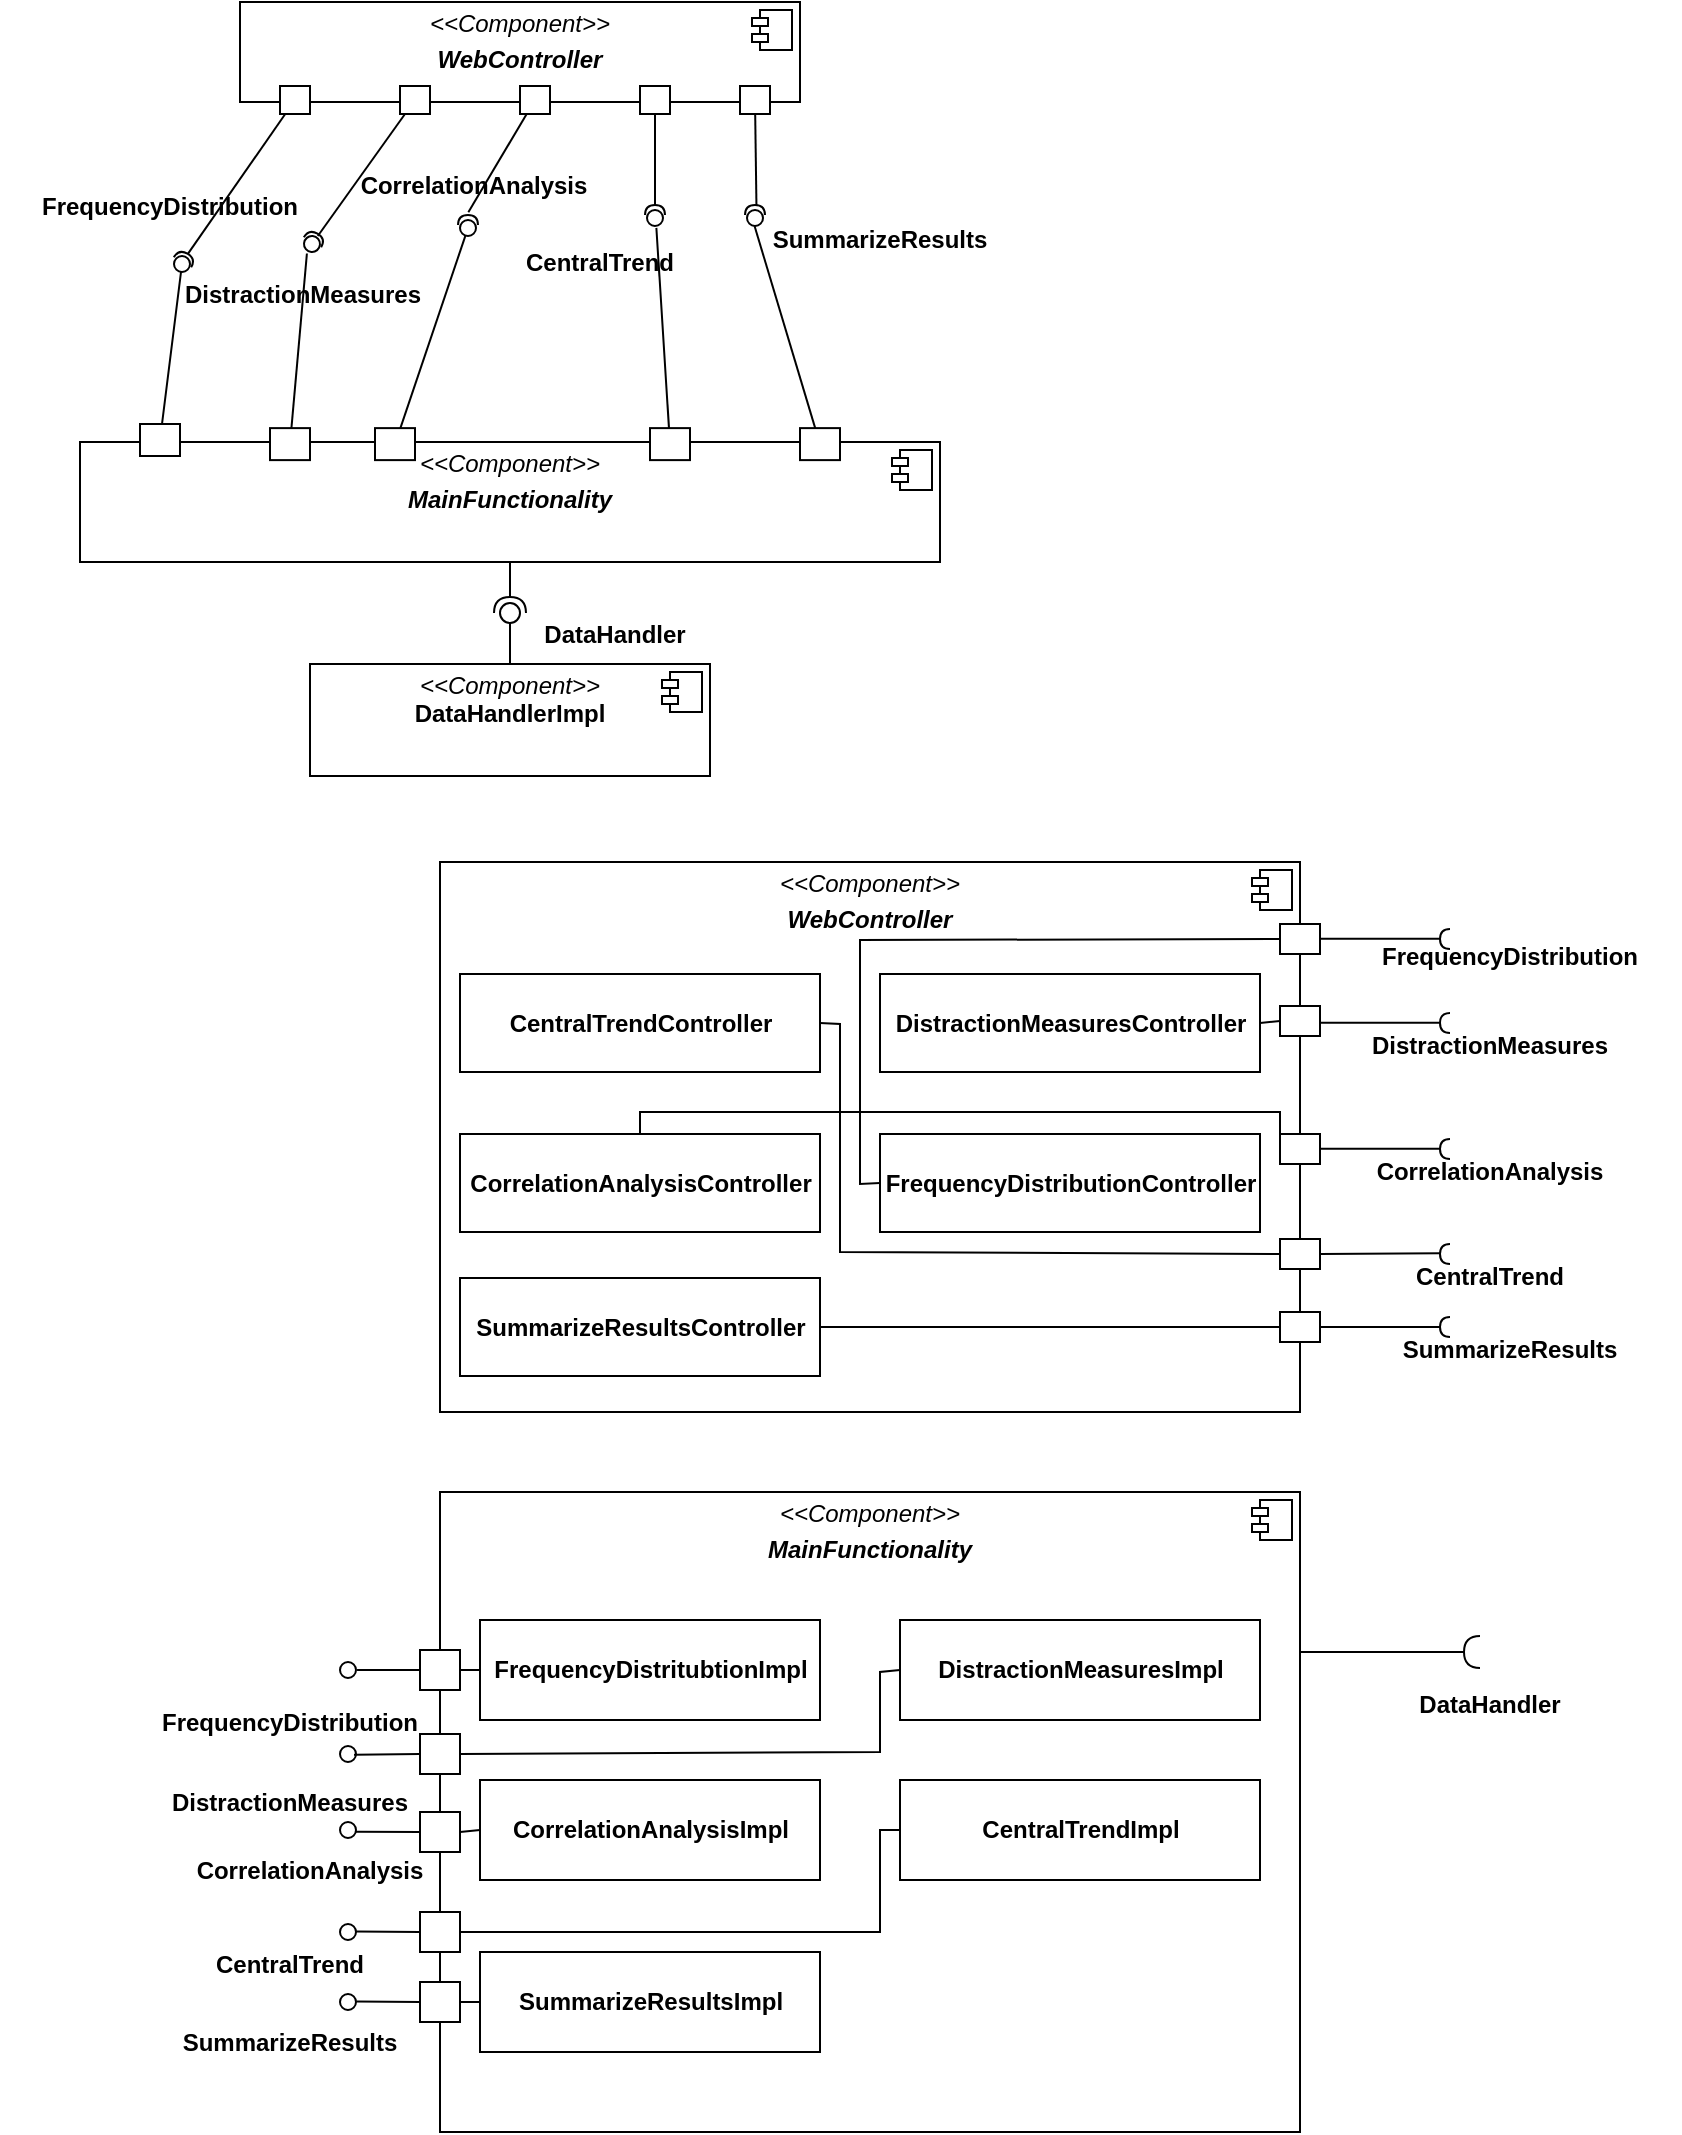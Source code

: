 <mxfile version="17.1.3"><diagram name="Page-1" id="c4acf3e9-155e-7222-9cf6-157b1a14988f"><mxGraphModel dx="2021" dy="1164" grid="1" gridSize="10" guides="1" tooltips="1" connect="1" arrows="1" fold="1" page="1" pageScale="1" pageWidth="850" pageHeight="1100" background="none" math="0" shadow="0"><root><mxCell id="0"/><mxCell id="1" parent="0"/><mxCell id="FyzyssxScBMnGnVHnmux-8" value="&lt;p style=&quot;margin: 4px 0px 0px ; text-align: center&quot;&gt;&lt;i&gt;&amp;lt;&amp;lt;Component&amp;gt;&amp;gt;&lt;/i&gt;&lt;br&gt;&lt;/p&gt;&lt;p style=&quot;margin: 4px 0px 0px ; text-align: center&quot;&gt;&lt;i&gt;&lt;b&gt;WebController&lt;/b&gt;&lt;/i&gt;&lt;/p&gt;&lt;p style=&quot;margin: 0px ; margin-left: 8px&quot;&gt;&lt;br&gt;&lt;/p&gt;" style="align=left;overflow=fill;html=1;dropTarget=0;" parent="1" vertex="1"><mxGeometry x="130" y="20" width="280" height="50" as="geometry"/></mxCell><mxCell id="FyzyssxScBMnGnVHnmux-9" value="" style="shape=component;jettyWidth=8;jettyHeight=4;" parent="FyzyssxScBMnGnVHnmux-8" vertex="1"><mxGeometry x="1" width="20" height="20" relative="1" as="geometry"><mxPoint x="-24" y="4" as="offset"/></mxGeometry></mxCell><mxCell id="FyzyssxScBMnGnVHnmux-18" value="&lt;p style=&quot;margin: 4px 0px 0px ; text-align: center&quot;&gt;&lt;i&gt;&amp;lt;&amp;lt;Component&amp;gt;&amp;gt;&lt;/i&gt;&lt;br&gt;&lt;b&gt;DataHandlerImpl&lt;/b&gt;&lt;br&gt;&lt;/p&gt;" style="align=left;overflow=fill;html=1;dropTarget=0;" parent="1" vertex="1"><mxGeometry x="165" y="351" width="200" height="56" as="geometry"/></mxCell><mxCell id="FyzyssxScBMnGnVHnmux-19" value="" style="shape=component;jettyWidth=8;jettyHeight=4;" parent="FyzyssxScBMnGnVHnmux-18" vertex="1"><mxGeometry x="1" width="20" height="20" relative="1" as="geometry"><mxPoint x="-24" y="4" as="offset"/></mxGeometry></mxCell><mxCell id="FyzyssxScBMnGnVHnmux-61" value="&lt;p style=&quot;margin: 4px 0px 0px ; text-align: center&quot;&gt;&lt;i&gt;&amp;lt;&amp;lt;Component&amp;gt;&amp;gt;&lt;/i&gt;&lt;br&gt;&lt;/p&gt;&lt;p style=&quot;margin: 4px 0px 0px ; text-align: center&quot;&gt;&lt;i&gt;&lt;b&gt;WebController&lt;/b&gt;&lt;/i&gt;&lt;/p&gt;&lt;p style=&quot;margin: 0px ; margin-left: 8px&quot;&gt;&lt;br&gt;&lt;/p&gt;" style="align=left;overflow=fill;html=1;dropTarget=0;" parent="1" vertex="1"><mxGeometry x="230" y="450" width="430" height="275" as="geometry"/></mxCell><mxCell id="FyzyssxScBMnGnVHnmux-62" value="" style="shape=component;jettyWidth=8;jettyHeight=4;" parent="FyzyssxScBMnGnVHnmux-61" vertex="1"><mxGeometry x="1" width="20" height="20" relative="1" as="geometry"><mxPoint x="-24" y="4" as="offset"/></mxGeometry></mxCell><mxCell id="FyzyssxScBMnGnVHnmux-63" value="CentralTrendController" style="html=1;fontStyle=1" parent="1" vertex="1"><mxGeometry x="240" y="506" width="180" height="49" as="geometry"/></mxCell><mxCell id="FyzyssxScBMnGnVHnmux-64" value="CorrelationAnalysisController" style="html=1;fontStyle=1" parent="1" vertex="1"><mxGeometry x="240" y="586" width="180" height="49" as="geometry"/></mxCell><mxCell id="FyzyssxScBMnGnVHnmux-65" value="FrequencyDistributionController" style="html=1;fontStyle=1" parent="1" vertex="1"><mxGeometry x="450" y="586" width="190" height="49" as="geometry"/></mxCell><mxCell id="FyzyssxScBMnGnVHnmux-66" value="DistractionMeasuresController" style="html=1;fontStyle=1" parent="1" vertex="1"><mxGeometry x="450" y="506" width="190" height="49" as="geometry"/></mxCell><mxCell id="FyzyssxScBMnGnVHnmux-80" value="FrequencyDistribution" style="text;align=center;fontStyle=1;verticalAlign=middle;spacingLeft=3;spacingRight=3;strokeColor=none;rotatable=0;points=[[0,0.5],[1,0.5]];portConstraint=eastwest;" parent="1" vertex="1"><mxGeometry x="680" y="481" width="170" height="31" as="geometry"/></mxCell><mxCell id="FyzyssxScBMnGnVHnmux-82" value="DistractionMeasures" style="text;align=center;fontStyle=1;verticalAlign=middle;spacingLeft=3;spacingRight=3;strokeColor=none;rotatable=0;points=[[0,0.5],[1,0.5]];portConstraint=eastwest;" parent="1" vertex="1"><mxGeometry x="670" y="525.5" width="170" height="31" as="geometry"/></mxCell><mxCell id="FyzyssxScBMnGnVHnmux-83" value="CorrelationAnalysis" style="text;align=center;fontStyle=1;verticalAlign=middle;spacingLeft=3;spacingRight=3;strokeColor=none;rotatable=0;points=[[0,0.5],[1,0.5]];portConstraint=eastwest;" parent="1" vertex="1"><mxGeometry x="670" y="588.5" width="170" height="31" as="geometry"/></mxCell><mxCell id="FyzyssxScBMnGnVHnmux-84" value="CentralTrend" style="text;align=center;fontStyle=1;verticalAlign=middle;spacingLeft=3;spacingRight=3;strokeColor=none;rotatable=0;points=[[0,0.5],[1,0.5]];portConstraint=eastwest;" parent="1" vertex="1"><mxGeometry x="670" y="641" width="170" height="31" as="geometry"/></mxCell><mxCell id="FyzyssxScBMnGnVHnmux-86" value="SummarizeResults" style="text;align=center;fontStyle=1;verticalAlign=middle;spacingLeft=3;spacingRight=3;strokeColor=none;rotatable=0;points=[[0,0.5],[1,0.5]];portConstraint=eastwest;" parent="1" vertex="1"><mxGeometry x="680" y="677.5" width="170" height="31" as="geometry"/></mxCell><mxCell id="FyzyssxScBMnGnVHnmux-87" value="&lt;p style=&quot;margin: 4px 0px 0px ; text-align: center&quot;&gt;&lt;i&gt;&amp;lt;&amp;lt;Component&amp;gt;&amp;gt;&lt;/i&gt;&lt;br&gt;&lt;/p&gt;&lt;p style=&quot;margin: 4px 0px 0px ; text-align: center&quot;&gt;&lt;i&gt;&lt;b&gt;MainFunctionality&lt;/b&gt;&lt;/i&gt;&lt;/p&gt;&lt;p style=&quot;margin: 0px ; margin-left: 8px&quot;&gt;&lt;br&gt;&lt;/p&gt;" style="align=left;overflow=fill;html=1;dropTarget=0;" parent="1" vertex="1"><mxGeometry x="230" y="765" width="430" height="320" as="geometry"/></mxCell><mxCell id="FyzyssxScBMnGnVHnmux-88" value="" style="shape=component;jettyWidth=8;jettyHeight=4;" parent="FyzyssxScBMnGnVHnmux-87" vertex="1"><mxGeometry x="1" width="20" height="20" relative="1" as="geometry"><mxPoint x="-24" y="4" as="offset"/></mxGeometry></mxCell><mxCell id="FyzyssxScBMnGnVHnmux-89" value="&lt;b&gt;FrequencyDistritubtionImpl&lt;/b&gt;" style="html=1;" parent="1" vertex="1"><mxGeometry x="250" y="829" width="170" height="50" as="geometry"/></mxCell><mxCell id="FyzyssxScBMnGnVHnmux-90" value="&lt;b&gt;CorrelationAnalysisImpl&lt;/b&gt;" style="html=1;" parent="1" vertex="1"><mxGeometry x="250" y="909" width="170" height="50" as="geometry"/></mxCell><mxCell id="FyzyssxScBMnGnVHnmux-91" value="&lt;b&gt;CentralTrendImpl&lt;/b&gt;" style="html=1;" parent="1" vertex="1"><mxGeometry x="460" y="909" width="180" height="50" as="geometry"/></mxCell><mxCell id="FyzyssxScBMnGnVHnmux-92" value="&lt;span&gt;DistractionMeasuresImpl&lt;/span&gt;" style="html=1;fontStyle=1" parent="1" vertex="1"><mxGeometry x="460" y="829" width="180" height="50" as="geometry"/></mxCell><mxCell id="FyzyssxScBMnGnVHnmux-93" value="&lt;span style=&quot;font-weight: 700&quot;&gt;SummarizeResultsImpl&lt;/span&gt;" style="html=1;" parent="1" vertex="1"><mxGeometry x="250" y="995" width="170" height="50" as="geometry"/></mxCell><mxCell id="FyzyssxScBMnGnVHnmux-97" value="" style="rounded=0;orthogonalLoop=1;jettySize=auto;html=1;endArrow=halfCircle;endFill=0;endSize=6;strokeWidth=1;sketch=0;exitX=1;exitY=0.25;exitDx=0;exitDy=0;" parent="1" source="FyzyssxScBMnGnVHnmux-87" edge="1"><mxGeometry relative="1" as="geometry"><mxPoint x="760" y="829" as="sourcePoint"/><mxPoint x="750" y="845" as="targetPoint"/></mxGeometry></mxCell><mxCell id="FyzyssxScBMnGnVHnmux-99" value="DataHandler" style="text;align=center;fontStyle=1;verticalAlign=middle;spacingLeft=3;spacingRight=3;strokeColor=none;rotatable=0;points=[[0,0.5],[1,0.5]];portConstraint=eastwest;" parent="1" vertex="1"><mxGeometry x="670" y="855" width="170" height="31" as="geometry"/></mxCell><mxCell id="FyzyssxScBMnGnVHnmux-116" value="" style="html=1;rounded=0;" parent="1" vertex="1"><mxGeometry x="650" y="675" width="20" height="15" as="geometry"/></mxCell><mxCell id="FyzyssxScBMnGnVHnmux-117" value="" style="endArrow=none;html=1;rounded=0;align=center;verticalAlign=top;endFill=0;labelBackgroundColor=none;endSize=2;" parent="1" source="FyzyssxScBMnGnVHnmux-116" target="FyzyssxScBMnGnVHnmux-118" edge="1"><mxGeometry relative="1" as="geometry"/></mxCell><mxCell id="FyzyssxScBMnGnVHnmux-118" value="" style="shape=requiredInterface;html=1;fontSize=11;align=center;fillColor=none;points=[];aspect=fixed;resizable=0;verticalAlign=bottom;labelPosition=center;verticalLabelPosition=top;flipH=1;" parent="1" vertex="1"><mxGeometry x="730" y="677.5" width="5" height="10" as="geometry"/></mxCell><mxCell id="FyzyssxScBMnGnVHnmux-119" value="" style="endArrow=none;html=1;rounded=0;entryX=0;entryY=0.5;entryDx=0;entryDy=0;exitX=1;exitY=0.5;exitDx=0;exitDy=0;" parent="1" source="FyzyssxScBMnGnVHnmux-122" target="FyzyssxScBMnGnVHnmux-116" edge="1"><mxGeometry width="50" height="50" relative="1" as="geometry"><mxPoint x="360" y="745" as="sourcePoint"/><mxPoint x="410" y="695" as="targetPoint"/></mxGeometry></mxCell><mxCell id="FyzyssxScBMnGnVHnmux-122" value="SummarizeResultsController" style="html=1;fontStyle=1" parent="1" vertex="1"><mxGeometry x="240" y="658" width="180" height="49" as="geometry"/></mxCell><mxCell id="FyzyssxScBMnGnVHnmux-136" value="" style="endArrow=none;html=1;rounded=0;align=center;verticalAlign=top;endFill=0;labelBackgroundColor=none;endSize=2;exitX=1;exitY=0.5;exitDx=0;exitDy=0;entryX=0.911;entryY=0.467;entryDx=0;entryDy=0;entryPerimeter=0;" parent="1" source="FyzyssxScBMnGnVHnmux-140" target="FyzyssxScBMnGnVHnmux-147" edge="1"><mxGeometry relative="1" as="geometry"><mxPoint x="675" y="634.75" as="sourcePoint"/><mxPoint x="730" y="633.5" as="targetPoint"/><Array as="points"/></mxGeometry></mxCell><mxCell id="FyzyssxScBMnGnVHnmux-140" value="" style="html=1;rounded=0;" parent="1" vertex="1"><mxGeometry x="650" y="638.5" width="20" height="15" as="geometry"/></mxCell><mxCell id="FyzyssxScBMnGnVHnmux-142" value="" style="endArrow=none;html=1;rounded=0;entryX=0;entryY=0.5;entryDx=0;entryDy=0;exitX=0.5;exitY=0;exitDx=0;exitDy=0;" parent="1" source="FyzyssxScBMnGnVHnmux-64" target="FyzyssxScBMnGnVHnmux-145" edge="1"><mxGeometry width="50" height="50" relative="1" as="geometry"><mxPoint x="395" y="575" as="sourcePoint"/><mxPoint x="625" y="575" as="targetPoint"/><Array as="points"><mxPoint x="330" y="575"/><mxPoint x="650" y="575"/></Array></mxGeometry></mxCell><mxCell id="FyzyssxScBMnGnVHnmux-143" value="" style="endArrow=none;html=1;rounded=0;entryX=0;entryY=0.5;entryDx=0;entryDy=0;exitX=1;exitY=0.5;exitDx=0;exitDy=0;" parent="1" source="FyzyssxScBMnGnVHnmux-66" target="FyzyssxScBMnGnVHnmux-151" edge="1"><mxGeometry width="50" height="50" relative="1" as="geometry"><mxPoint x="410" y="496.3" as="sourcePoint"/><mxPoint x="640" y="496.3" as="targetPoint"/></mxGeometry></mxCell><mxCell id="FyzyssxScBMnGnVHnmux-144" value="" style="endArrow=none;html=1;rounded=0;entryX=0;entryY=0.5;entryDx=0;entryDy=0;exitX=1;exitY=0.5;exitDx=0;exitDy=0;" parent="1" source="FyzyssxScBMnGnVHnmux-63" target="FyzyssxScBMnGnVHnmux-140" edge="1"><mxGeometry width="50" height="50" relative="1" as="geometry"><mxPoint x="430" y="658" as="sourcePoint"/><mxPoint x="660" y="658" as="targetPoint"/><Array as="points"><mxPoint x="430" y="531"/><mxPoint x="430" y="645"/></Array></mxGeometry></mxCell><mxCell id="FyzyssxScBMnGnVHnmux-145" value="" style="html=1;rounded=0;" parent="1" vertex="1"><mxGeometry x="650" y="586" width="20" height="15" as="geometry"/></mxCell><mxCell id="FyzyssxScBMnGnVHnmux-146" value="" style="endArrow=none;html=1;rounded=0;align=center;verticalAlign=top;endFill=0;labelBackgroundColor=none;endSize=2;exitX=1;exitY=0.5;exitDx=0;exitDy=0;" parent="1" edge="1"><mxGeometry relative="1" as="geometry"><mxPoint x="670" y="593.33" as="sourcePoint"/><mxPoint x="730" y="593.33" as="targetPoint"/></mxGeometry></mxCell><mxCell id="FyzyssxScBMnGnVHnmux-147" value="" style="shape=requiredInterface;html=1;fontSize=11;align=center;fillColor=none;points=[];aspect=fixed;resizable=0;verticalAlign=bottom;labelPosition=center;verticalLabelPosition=top;flipH=1;" parent="1" vertex="1"><mxGeometry x="730" y="641" width="5" height="10" as="geometry"/></mxCell><mxCell id="FyzyssxScBMnGnVHnmux-148" value="" style="shape=requiredInterface;html=1;fontSize=11;align=center;fillColor=none;points=[];aspect=fixed;resizable=0;verticalAlign=bottom;labelPosition=center;verticalLabelPosition=top;flipH=1;" parent="1" vertex="1"><mxGeometry x="730" y="588.5" width="5" height="10" as="geometry"/></mxCell><mxCell id="FyzyssxScBMnGnVHnmux-151" value="" style="html=1;rounded=0;" parent="1" vertex="1"><mxGeometry x="650" y="522" width="20" height="15" as="geometry"/></mxCell><mxCell id="FyzyssxScBMnGnVHnmux-152" value="" style="html=1;rounded=0;" parent="1" vertex="1"><mxGeometry x="650" y="481" width="20" height="15" as="geometry"/></mxCell><mxCell id="FyzyssxScBMnGnVHnmux-153" value="" style="endArrow=none;html=1;rounded=0;align=center;verticalAlign=top;endFill=0;labelBackgroundColor=none;endSize=2;exitX=1;exitY=0.5;exitDx=0;exitDy=0;" parent="1" edge="1"><mxGeometry relative="1" as="geometry"><mxPoint x="670" y="530.33" as="sourcePoint"/><mxPoint x="730" y="530.33" as="targetPoint"/></mxGeometry></mxCell><mxCell id="FyzyssxScBMnGnVHnmux-154" value="" style="endArrow=none;html=1;rounded=0;align=center;verticalAlign=top;endFill=0;labelBackgroundColor=none;endSize=2;exitX=1;exitY=0.5;exitDx=0;exitDy=0;" parent="1" edge="1"><mxGeometry relative="1" as="geometry"><mxPoint x="670" y="488.33" as="sourcePoint"/><mxPoint x="730" y="488.33" as="targetPoint"/></mxGeometry></mxCell><mxCell id="FyzyssxScBMnGnVHnmux-155" value="" style="shape=requiredInterface;html=1;fontSize=11;align=center;fillColor=none;points=[];aspect=fixed;resizable=0;verticalAlign=bottom;labelPosition=center;verticalLabelPosition=top;flipH=1;" parent="1" vertex="1"><mxGeometry x="730" y="525.5" width="5" height="10" as="geometry"/></mxCell><mxCell id="FyzyssxScBMnGnVHnmux-156" value="" style="shape=requiredInterface;html=1;fontSize=11;align=center;fillColor=none;points=[];aspect=fixed;resizable=0;verticalAlign=bottom;labelPosition=center;verticalLabelPosition=top;flipH=1;" parent="1" vertex="1"><mxGeometry x="730" y="483.5" width="5" height="10" as="geometry"/></mxCell><mxCell id="FyzyssxScBMnGnVHnmux-157" value="" style="endArrow=none;html=1;rounded=0;entryX=0;entryY=0.5;entryDx=0;entryDy=0;exitX=0;exitY=0.5;exitDx=0;exitDy=0;" parent="1" source="FyzyssxScBMnGnVHnmux-65" target="FyzyssxScBMnGnVHnmux-152" edge="1"><mxGeometry width="50" height="50" relative="1" as="geometry"><mxPoint x="450" y="712.5" as="sourcePoint"/><mxPoint x="680" y="712.5" as="targetPoint"/><Array as="points"><mxPoint x="440" y="611"/><mxPoint x="440" y="585"/><mxPoint x="440" y="545"/><mxPoint x="440" y="489"/></Array></mxGeometry></mxCell><mxCell id="FyzyssxScBMnGnVHnmux-162" value="" style="html=1;rounded=0;fontFamily=Helvetica;fontSize=12;fontColor=default;strokeColor=default;fillColor=default;" parent="1" vertex="1"><mxGeometry x="220" y="844" width="20" height="20" as="geometry"/></mxCell><mxCell id="FyzyssxScBMnGnVHnmux-164" value="" style="endArrow=none;html=1;rounded=0;fontFamily=Helvetica;fontSize=12;fontColor=default;entryX=0;entryY=0.5;entryDx=0;entryDy=0;exitX=1;exitY=0.5;exitDx=0;exitDy=0;" parent="1" source="FyzyssxScBMnGnVHnmux-169" target="FyzyssxScBMnGnVHnmux-92" edge="1"><mxGeometry width="50" height="50" relative="1" as="geometry"><mxPoint x="530" y="925" as="sourcePoint"/><mxPoint x="580" y="875" as="targetPoint"/><Array as="points"><mxPoint x="450" y="895"/><mxPoint x="450" y="855"/></Array></mxGeometry></mxCell><mxCell id="FyzyssxScBMnGnVHnmux-165" value="" style="endArrow=none;html=1;rounded=0;fontFamily=Helvetica;fontSize=12;fontColor=default;entryX=0;entryY=0.5;entryDx=0;entryDy=0;exitX=1;exitY=0.5;exitDx=0;exitDy=0;" parent="1" source="FyzyssxScBMnGnVHnmux-171" target="FyzyssxScBMnGnVHnmux-91" edge="1"><mxGeometry width="50" height="50" relative="1" as="geometry"><mxPoint x="70" y="1009" as="sourcePoint"/><mxPoint x="120" y="959" as="targetPoint"/><Array as="points"><mxPoint x="450" y="985"/><mxPoint x="450" y="934"/></Array></mxGeometry></mxCell><mxCell id="FyzyssxScBMnGnVHnmux-166" value="" style="endArrow=none;html=1;rounded=0;fontFamily=Helvetica;fontSize=12;fontColor=default;entryX=0;entryY=0.5;entryDx=0;entryDy=0;exitX=1;exitY=0.5;exitDx=0;exitDy=0;" parent="1" source="FyzyssxScBMnGnVHnmux-172" target="FyzyssxScBMnGnVHnmux-93" edge="1"><mxGeometry width="50" height="50" relative="1" as="geometry"><mxPoint x="100" y="1055" as="sourcePoint"/><mxPoint x="150" y="1005" as="targetPoint"/></mxGeometry></mxCell><mxCell id="FyzyssxScBMnGnVHnmux-167" value="" style="endArrow=none;html=1;rounded=0;fontFamily=Helvetica;fontSize=12;fontColor=default;entryX=0;entryY=0.5;entryDx=0;entryDy=0;exitX=1;exitY=0.5;exitDx=0;exitDy=0;" parent="1" source="FyzyssxScBMnGnVHnmux-162" target="FyzyssxScBMnGnVHnmux-89" edge="1"><mxGeometry width="50" height="50" relative="1" as="geometry"><mxPoint x="150" y="960" as="sourcePoint"/><mxPoint x="200" y="910" as="targetPoint"/></mxGeometry></mxCell><mxCell id="FyzyssxScBMnGnVHnmux-168" value="" style="endArrow=none;html=1;rounded=0;fontFamily=Helvetica;fontSize=12;fontColor=default;entryX=0;entryY=0.5;entryDx=0;entryDy=0;exitX=1;exitY=0.5;exitDx=0;exitDy=0;" parent="1" source="FyzyssxScBMnGnVHnmux-170" target="FyzyssxScBMnGnVHnmux-90" edge="1"><mxGeometry width="50" height="50" relative="1" as="geometry"><mxPoint x="540" y="935" as="sourcePoint"/><mxPoint x="590" y="885" as="targetPoint"/><Array as="points"/></mxGeometry></mxCell><mxCell id="FyzyssxScBMnGnVHnmux-169" value="" style="html=1;rounded=0;fontFamily=Helvetica;fontSize=12;fontColor=default;strokeColor=default;fillColor=default;" parent="1" vertex="1"><mxGeometry x="220" y="886" width="20" height="20" as="geometry"/></mxCell><mxCell id="FyzyssxScBMnGnVHnmux-170" value="" style="html=1;rounded=0;fontFamily=Helvetica;fontSize=12;fontColor=default;strokeColor=default;fillColor=default;" parent="1" vertex="1"><mxGeometry x="220" y="925" width="20" height="20" as="geometry"/></mxCell><mxCell id="FyzyssxScBMnGnVHnmux-171" value="" style="html=1;rounded=0;fontFamily=Helvetica;fontSize=12;fontColor=default;strokeColor=default;fillColor=default;" parent="1" vertex="1"><mxGeometry x="220" y="975" width="20" height="20" as="geometry"/></mxCell><mxCell id="FyzyssxScBMnGnVHnmux-172" value="" style="html=1;rounded=0;fontFamily=Helvetica;fontSize=12;fontColor=default;strokeColor=default;fillColor=default;" parent="1" vertex="1"><mxGeometry x="220" y="1010" width="20" height="20" as="geometry"/></mxCell><mxCell id="FyzyssxScBMnGnVHnmux-178" value="" style="ellipse;html=1;fontSize=11;align=center;fillColor=none;points=[];aspect=fixed;resizable=0;verticalAlign=bottom;labelPosition=center;verticalLabelPosition=top;flipH=1;rounded=0;fontFamily=Helvetica;fontColor=default;strokeColor=default;" parent="1" vertex="1"><mxGeometry x="180" y="850" width="8" height="8" as="geometry"/></mxCell><mxCell id="FyzyssxScBMnGnVHnmux-180" value="" style="endArrow=none;html=1;rounded=0;align=center;verticalAlign=top;endFill=0;labelBackgroundColor=none;endSize=2;fontFamily=Helvetica;fontSize=12;fontColor=default;entryX=-0.065;entryY=0.506;entryDx=0;entryDy=0;entryPerimeter=0;exitX=0;exitY=0.5;exitDx=0;exitDy=0;" parent="1" source="FyzyssxScBMnGnVHnmux-162" target="FyzyssxScBMnGnVHnmux-178" edge="1"><mxGeometry relative="1" as="geometry"><mxPoint x="230" y="805" as="sourcePoint"/><mxPoint x="198" y="805" as="targetPoint"/></mxGeometry></mxCell><mxCell id="FyzyssxScBMnGnVHnmux-181" value="" style="ellipse;html=1;fontSize=11;align=center;fillColor=none;points=[];aspect=fixed;resizable=0;verticalAlign=bottom;labelPosition=center;verticalLabelPosition=top;flipH=1;rounded=0;fontFamily=Helvetica;fontColor=default;strokeColor=default;" parent="1" vertex="1"><mxGeometry x="180" y="892" width="8" height="8" as="geometry"/></mxCell><mxCell id="FyzyssxScBMnGnVHnmux-182" value="" style="ellipse;html=1;fontSize=11;align=center;fillColor=none;points=[];aspect=fixed;resizable=0;verticalAlign=bottom;labelPosition=center;verticalLabelPosition=top;flipH=1;rounded=0;fontFamily=Helvetica;fontColor=default;strokeColor=default;" parent="1" vertex="1"><mxGeometry x="180" y="930" width="8" height="8" as="geometry"/></mxCell><mxCell id="FyzyssxScBMnGnVHnmux-183" value="" style="ellipse;html=1;fontSize=11;align=center;fillColor=none;points=[];aspect=fixed;resizable=0;verticalAlign=bottom;labelPosition=center;verticalLabelPosition=top;flipH=1;rounded=0;fontFamily=Helvetica;fontColor=default;strokeColor=default;" parent="1" vertex="1"><mxGeometry x="180" y="981" width="8" height="8" as="geometry"/></mxCell><mxCell id="FyzyssxScBMnGnVHnmux-184" value="" style="ellipse;html=1;fontSize=11;align=center;fillColor=none;points=[];aspect=fixed;resizable=0;verticalAlign=bottom;labelPosition=center;verticalLabelPosition=top;flipH=1;rounded=0;fontFamily=Helvetica;fontColor=default;strokeColor=default;" parent="1" vertex="1"><mxGeometry x="180" y="1016" width="8" height="8" as="geometry"/></mxCell><mxCell id="FyzyssxScBMnGnVHnmux-185" value="" style="endArrow=none;html=1;rounded=0;align=center;verticalAlign=top;endFill=0;labelBackgroundColor=none;endSize=2;fontFamily=Helvetica;fontSize=12;fontColor=default;entryX=0.125;entryY=0.548;entryDx=0;entryDy=0;entryPerimeter=0;exitX=0;exitY=0.5;exitDx=0;exitDy=0;" parent="1" source="FyzyssxScBMnGnVHnmux-169" target="FyzyssxScBMnGnVHnmux-181" edge="1"><mxGeometry relative="1" as="geometry"><mxPoint x="230" y="864" as="sourcePoint"/><mxPoint x="198.52" y="864.048" as="targetPoint"/></mxGeometry></mxCell><mxCell id="FyzyssxScBMnGnVHnmux-186" value="" style="endArrow=none;html=1;rounded=0;align=center;verticalAlign=top;endFill=0;labelBackgroundColor=none;endSize=2;fontFamily=Helvetica;fontSize=12;fontColor=default;entryX=0.03;entryY=0.607;entryDx=0;entryDy=0;entryPerimeter=0;exitX=0;exitY=0.5;exitDx=0;exitDy=0;" parent="1" source="FyzyssxScBMnGnVHnmux-170" target="FyzyssxScBMnGnVHnmux-182" edge="1"><mxGeometry relative="1" as="geometry"><mxPoint x="240" y="874" as="sourcePoint"/><mxPoint x="208.52" y="874.048" as="targetPoint"/></mxGeometry></mxCell><mxCell id="FyzyssxScBMnGnVHnmux-187" value="" style="endArrow=none;html=1;rounded=0;align=center;verticalAlign=top;endFill=0;labelBackgroundColor=none;endSize=2;fontFamily=Helvetica;fontSize=12;fontColor=default;entryX=0.03;entryY=0.47;entryDx=0;entryDy=0;entryPerimeter=0;exitX=0;exitY=0.5;exitDx=0;exitDy=0;" parent="1" source="FyzyssxScBMnGnVHnmux-171" target="FyzyssxScBMnGnVHnmux-183" edge="1"><mxGeometry relative="1" as="geometry"><mxPoint x="250" y="884" as="sourcePoint"/><mxPoint x="218.52" y="884.048" as="targetPoint"/></mxGeometry></mxCell><mxCell id="FyzyssxScBMnGnVHnmux-188" value="" style="endArrow=none;html=1;rounded=0;align=center;verticalAlign=top;endFill=0;labelBackgroundColor=none;endSize=2;fontFamily=Helvetica;fontSize=12;fontColor=default;entryX=-0.018;entryY=0.476;entryDx=0;entryDy=0;entryPerimeter=0;exitX=0;exitY=0.5;exitDx=0;exitDy=0;" parent="1" source="FyzyssxScBMnGnVHnmux-172" target="FyzyssxScBMnGnVHnmux-184" edge="1"><mxGeometry relative="1" as="geometry"><mxPoint x="260" y="894" as="sourcePoint"/><mxPoint x="228.52" y="894.048" as="targetPoint"/></mxGeometry></mxCell><mxCell id="FyzyssxScBMnGnVHnmux-189" value="FrequencyDistribution" style="text;align=center;fontStyle=1;verticalAlign=middle;spacingLeft=3;spacingRight=3;strokeColor=none;rotatable=0;points=[[0,0.5],[1,0.5]];portConstraint=eastwest;" parent="1" vertex="1"><mxGeometry x="70" y="864" width="170" height="31" as="geometry"/></mxCell><mxCell id="FyzyssxScBMnGnVHnmux-190" value="DistractionMeasures" style="text;align=center;fontStyle=1;verticalAlign=middle;spacingLeft=3;spacingRight=3;strokeColor=none;rotatable=0;points=[[0,0.5],[1,0.5]];portConstraint=eastwest;" parent="1" vertex="1"><mxGeometry x="70" y="904" width="170" height="31" as="geometry"/></mxCell><mxCell id="FyzyssxScBMnGnVHnmux-191" value="CorrelationAnalysis" style="text;align=center;fontStyle=1;verticalAlign=middle;spacingLeft=3;spacingRight=3;strokeColor=none;rotatable=0;points=[[0,0.5],[1,0.5]];portConstraint=eastwest;" parent="1" vertex="1"><mxGeometry x="80" y="938" width="170" height="31" as="geometry"/></mxCell><mxCell id="FyzyssxScBMnGnVHnmux-192" value="CentralTrend" style="text;align=center;fontStyle=1;verticalAlign=middle;spacingLeft=3;spacingRight=3;strokeColor=none;rotatable=0;points=[[0,0.5],[1,0.5]];portConstraint=eastwest;" parent="1" vertex="1"><mxGeometry x="70" y="985" width="170" height="31" as="geometry"/></mxCell><mxCell id="FyzyssxScBMnGnVHnmux-193" value="SummarizeResults" style="text;align=center;fontStyle=1;verticalAlign=middle;spacingLeft=3;spacingRight=3;strokeColor=none;rotatable=0;points=[[0,0.5],[1,0.5]];portConstraint=eastwest;" parent="1" vertex="1"><mxGeometry x="70" y="1024" width="170" height="31" as="geometry"/></mxCell><mxCell id="FyzyssxScBMnGnVHnmux-194" value="&lt;p style=&quot;margin: 4px 0px 0px ; text-align: center&quot;&gt;&lt;i&gt;&amp;lt;&amp;lt;Component&amp;gt;&amp;gt;&lt;/i&gt;&lt;br&gt;&lt;/p&gt;&lt;p style=&quot;margin: 4px 0px 0px ; text-align: center&quot;&gt;&lt;i&gt;&lt;b&gt;MainFunctionality&lt;/b&gt;&lt;/i&gt;&lt;/p&gt;&lt;p style=&quot;margin: 0px ; margin-left: 8px&quot;&gt;&lt;br&gt;&lt;/p&gt;" style="align=left;overflow=fill;html=1;dropTarget=0;" parent="1" vertex="1"><mxGeometry x="50" y="240" width="430" height="60" as="geometry"/></mxCell><mxCell id="FyzyssxScBMnGnVHnmux-195" value="" style="shape=component;jettyWidth=8;jettyHeight=4;" parent="FyzyssxScBMnGnVHnmux-194" vertex="1"><mxGeometry x="1" width="20" height="20" relative="1" as="geometry"><mxPoint x="-24" y="4" as="offset"/></mxGeometry></mxCell><mxCell id="FyzyssxScBMnGnVHnmux-196" value="" style="rounded=0;orthogonalLoop=1;jettySize=auto;html=1;endArrow=none;endFill=0;sketch=0;sourcePerimeterSpacing=0;targetPerimeterSpacing=0;fontFamily=Helvetica;fontSize=12;fontColor=default;exitX=0.5;exitY=0;exitDx=0;exitDy=0;" parent="1" source="FyzyssxScBMnGnVHnmux-18" target="FyzyssxScBMnGnVHnmux-198" edge="1"><mxGeometry relative="1" as="geometry"><mxPoint x="720" y="86" as="sourcePoint"/></mxGeometry></mxCell><mxCell id="FyzyssxScBMnGnVHnmux-197" value="" style="rounded=0;orthogonalLoop=1;jettySize=auto;html=1;endArrow=halfCircle;endFill=0;entryX=0.5;entryY=0.5;endSize=6;strokeWidth=1;sketch=0;fontFamily=Helvetica;fontSize=12;fontColor=default;exitX=0.5;exitY=1;exitDx=0;exitDy=0;" parent="1" source="FyzyssxScBMnGnVHnmux-194" target="FyzyssxScBMnGnVHnmux-198" edge="1"><mxGeometry relative="1" as="geometry"><mxPoint x="760" y="95" as="sourcePoint"/></mxGeometry></mxCell><mxCell id="FyzyssxScBMnGnVHnmux-198" value="" style="ellipse;whiteSpace=wrap;html=1;align=center;aspect=fixed;resizable=0;points=[];outlineConnect=0;sketch=0;rounded=0;fontFamily=Helvetica;fontSize=12;fontColor=default;strokeColor=default;fillColor=default;" parent="1" vertex="1"><mxGeometry x="260" y="320.5" width="10" height="10" as="geometry"/></mxCell><mxCell id="FyzyssxScBMnGnVHnmux-202" value="" style="html=1;rounded=0;fontFamily=Helvetica;fontSize=12;fontColor=default;strokeColor=default;fillColor=default;" parent="1" vertex="1"><mxGeometry x="150" y="62" width="15" height="14" as="geometry"/></mxCell><mxCell id="FyzyssxScBMnGnVHnmux-203" value="" style="endArrow=none;html=1;rounded=0;align=center;verticalAlign=top;endFill=0;labelBackgroundColor=none;endSize=2;fontFamily=Helvetica;fontSize=12;fontColor=default;" parent="1" source="FyzyssxScBMnGnVHnmux-202" target="FyzyssxScBMnGnVHnmux-204" edge="1"><mxGeometry relative="1" as="geometry"/></mxCell><mxCell id="FyzyssxScBMnGnVHnmux-204" value="" style="shape=requiredInterface;html=1;fontSize=11;align=center;fillColor=none;points=[];aspect=fixed;resizable=0;verticalAlign=bottom;labelPosition=center;verticalLabelPosition=top;flipH=1;rounded=0;fontFamily=Helvetica;fontColor=default;strokeColor=default;rotation=120;" parent="1" vertex="1"><mxGeometry x="100" y="143" width="5" height="10" as="geometry"/></mxCell><mxCell id="FyzyssxScBMnGnVHnmux-210" value="" style="html=1;rounded=0;fontFamily=Helvetica;fontSize=12;fontColor=default;strokeColor=default;fillColor=default;" parent="1" vertex="1"><mxGeometry x="210" y="62" width="15" height="14" as="geometry"/></mxCell><mxCell id="FyzyssxScBMnGnVHnmux-211" value="" style="endArrow=none;html=1;rounded=0;align=center;verticalAlign=top;endFill=0;labelBackgroundColor=none;endSize=2;fontFamily=Helvetica;fontSize=12;fontColor=default;entryX=0.811;entryY=0.428;entryDx=0;entryDy=0;entryPerimeter=0;" parent="1" source="FyzyssxScBMnGnVHnmux-210" target="FyzyssxScBMnGnVHnmux-220" edge="1"><mxGeometry relative="1" as="geometry"><mxPoint x="217.5" y="102.5" as="targetPoint"/></mxGeometry></mxCell><mxCell id="FyzyssxScBMnGnVHnmux-212" value="" style="html=1;rounded=0;fontFamily=Helvetica;fontSize=12;fontColor=default;strokeColor=default;fillColor=default;" parent="1" vertex="1"><mxGeometry x="330" y="62" width="15" height="14" as="geometry"/></mxCell><mxCell id="FyzyssxScBMnGnVHnmux-213" value="" style="endArrow=none;html=1;rounded=0;align=center;verticalAlign=top;endFill=0;labelBackgroundColor=none;endSize=2;fontFamily=Helvetica;fontSize=12;fontColor=default;" parent="1" source="FyzyssxScBMnGnVHnmux-212" target="FyzyssxScBMnGnVHnmux-222" edge="1"><mxGeometry relative="1" as="geometry"><mxPoint x="337.5" y="102.5" as="targetPoint"/></mxGeometry></mxCell><mxCell id="FyzyssxScBMnGnVHnmux-214" value="" style="html=1;rounded=0;fontFamily=Helvetica;fontSize=12;fontColor=default;strokeColor=default;fillColor=default;" parent="1" vertex="1"><mxGeometry x="380" y="62" width="15" height="14" as="geometry"/></mxCell><mxCell id="FyzyssxScBMnGnVHnmux-215" value="" style="endArrow=none;html=1;rounded=0;align=center;verticalAlign=top;endFill=0;labelBackgroundColor=none;endSize=2;fontFamily=Helvetica;fontSize=12;fontColor=default;entryX=0.967;entryY=0.428;entryDx=0;entryDy=0;entryPerimeter=0;" parent="1" source="FyzyssxScBMnGnVHnmux-214" target="FyzyssxScBMnGnVHnmux-223" edge="1"><mxGeometry relative="1" as="geometry"><mxPoint x="387.5" y="102.5" as="targetPoint"/></mxGeometry></mxCell><mxCell id="FyzyssxScBMnGnVHnmux-216" value="" style="html=1;rounded=0;fontFamily=Helvetica;fontSize=12;fontColor=default;strokeColor=default;fillColor=default;" parent="1" vertex="1"><mxGeometry x="270" y="62" width="15" height="14" as="geometry"/></mxCell><mxCell id="FyzyssxScBMnGnVHnmux-217" value="" style="endArrow=none;html=1;rounded=0;align=center;verticalAlign=top;endFill=0;labelBackgroundColor=none;endSize=2;fontFamily=Helvetica;fontSize=12;fontColor=default;entryX=1.278;entryY=0.483;entryDx=0;entryDy=0;entryPerimeter=0;" parent="1" source="FyzyssxScBMnGnVHnmux-216" target="FyzyssxScBMnGnVHnmux-221" edge="1"><mxGeometry relative="1" as="geometry"><mxPoint x="277.5" y="102.5" as="targetPoint"/></mxGeometry></mxCell><mxCell id="FyzyssxScBMnGnVHnmux-220" value="" style="shape=requiredInterface;html=1;fontSize=11;align=center;fillColor=none;points=[];aspect=fixed;resizable=0;verticalAlign=bottom;labelPosition=center;verticalLabelPosition=top;flipH=1;rounded=0;fontFamily=Helvetica;fontColor=default;strokeColor=default;rotation=120;" parent="1" vertex="1"><mxGeometry x="165" y="133" width="5" height="10" as="geometry"/></mxCell><mxCell id="FyzyssxScBMnGnVHnmux-221" value="" style="shape=requiredInterface;html=1;fontSize=11;align=center;fillColor=none;points=[];aspect=fixed;resizable=0;verticalAlign=bottom;labelPosition=center;verticalLabelPosition=top;flipH=1;rounded=0;fontFamily=Helvetica;fontColor=default;strokeColor=default;rotation=90;" parent="1" vertex="1"><mxGeometry x="241.5" y="124" width="5" height="10" as="geometry"/></mxCell><mxCell id="FyzyssxScBMnGnVHnmux-222" value="" style="shape=requiredInterface;html=1;fontSize=11;align=center;fillColor=none;points=[];aspect=fixed;resizable=0;verticalAlign=bottom;labelPosition=center;verticalLabelPosition=top;flipH=1;rounded=0;fontFamily=Helvetica;fontColor=default;strokeColor=default;rotation=90;" parent="1" vertex="1"><mxGeometry x="335" y="119" width="5" height="10" as="geometry"/></mxCell><mxCell id="FyzyssxScBMnGnVHnmux-223" value="" style="shape=requiredInterface;html=1;fontSize=11;align=center;fillColor=none;points=[];aspect=fixed;resizable=0;verticalAlign=bottom;labelPosition=center;verticalLabelPosition=top;flipH=1;rounded=0;fontFamily=Helvetica;fontColor=default;strokeColor=default;rotation=90;" parent="1" vertex="1"><mxGeometry x="385" y="119" width="5" height="10" as="geometry"/></mxCell><mxCell id="FyzyssxScBMnGnVHnmux-224" value="" style="html=1;rounded=0;fontFamily=Helvetica;fontSize=12;fontColor=default;strokeColor=default;fillColor=default;rotation=-180;" parent="1" vertex="1"><mxGeometry x="80" y="231" width="20" height="16" as="geometry"/></mxCell><mxCell id="FyzyssxScBMnGnVHnmux-225" value="" style="endArrow=none;html=1;rounded=0;align=center;verticalAlign=top;endFill=0;labelBackgroundColor=none;endSize=2;fontFamily=Helvetica;fontSize=12;fontColor=default;" parent="1" source="FyzyssxScBMnGnVHnmux-224" target="FyzyssxScBMnGnVHnmux-226" edge="1"><mxGeometry relative="1" as="geometry"/></mxCell><mxCell id="FyzyssxScBMnGnVHnmux-226" value="" style="ellipse;html=1;fontSize=11;align=center;fillColor=none;points=[];aspect=fixed;resizable=0;verticalAlign=bottom;labelPosition=center;verticalLabelPosition=top;flipH=1;rounded=0;fontFamily=Helvetica;fontColor=default;strokeColor=default;" parent="1" vertex="1"><mxGeometry x="97" y="147" width="8" height="8" as="geometry"/></mxCell><mxCell id="FyzyssxScBMnGnVHnmux-233" value="" style="html=1;rounded=0;fontFamily=Helvetica;fontSize=12;fontColor=default;strokeColor=default;fillColor=default;rotation=-180;" parent="1" vertex="1"><mxGeometry x="145" y="233.06" width="20" height="16" as="geometry"/></mxCell><mxCell id="FyzyssxScBMnGnVHnmux-234" value="" style="endArrow=none;html=1;rounded=0;align=center;verticalAlign=top;endFill=0;labelBackgroundColor=none;endSize=2;fontFamily=Helvetica;fontSize=12;fontColor=default;entryX=0.25;entryY=1.125;entryDx=0;entryDy=0;entryPerimeter=0;" parent="1" source="FyzyssxScBMnGnVHnmux-233" target="FyzyssxScBMnGnVHnmux-241" edge="1"><mxGeometry relative="1" as="geometry"><mxPoint x="160" y="200" as="targetPoint"/></mxGeometry></mxCell><mxCell id="FyzyssxScBMnGnVHnmux-235" value="" style="html=1;rounded=0;fontFamily=Helvetica;fontSize=12;fontColor=default;strokeColor=default;fillColor=default;rotation=-180;" parent="1" vertex="1"><mxGeometry x="197.5" y="233.06" width="20" height="16" as="geometry"/></mxCell><mxCell id="FyzyssxScBMnGnVHnmux-236" value="" style="endArrow=none;html=1;rounded=0;align=center;verticalAlign=top;endFill=0;labelBackgroundColor=none;endSize=2;fontFamily=Helvetica;fontSize=12;fontColor=default;" parent="1" source="FyzyssxScBMnGnVHnmux-235" target="FyzyssxScBMnGnVHnmux-242" edge="1"><mxGeometry relative="1" as="geometry"><mxPoint x="212.827" y="210.003" as="targetPoint"/></mxGeometry></mxCell><mxCell id="FyzyssxScBMnGnVHnmux-237" value="" style="html=1;rounded=0;fontFamily=Helvetica;fontSize=12;fontColor=default;strokeColor=default;fillColor=default;rotation=-180;" parent="1" vertex="1"><mxGeometry x="335" y="233.06" width="20" height="16" as="geometry"/></mxCell><mxCell id="FyzyssxScBMnGnVHnmux-238" value="" style="endArrow=none;html=1;rounded=0;align=center;verticalAlign=top;endFill=0;labelBackgroundColor=none;endSize=2;fontFamily=Helvetica;fontSize=12;fontColor=default;entryX=0.414;entryY=1.117;entryDx=0;entryDy=0;entryPerimeter=0;" parent="1" source="FyzyssxScBMnGnVHnmux-237" target="FyzyssxScBMnGnVHnmux-243" edge="1"><mxGeometry relative="1" as="geometry"><mxPoint x="350.327" y="210.003" as="targetPoint"/></mxGeometry></mxCell><mxCell id="FyzyssxScBMnGnVHnmux-239" value="" style="html=1;rounded=0;fontFamily=Helvetica;fontSize=12;fontColor=default;strokeColor=default;fillColor=default;rotation=-180;" parent="1" vertex="1"><mxGeometry x="410" y="233.06" width="20" height="16" as="geometry"/></mxCell><mxCell id="FyzyssxScBMnGnVHnmux-240" value="" style="endArrow=none;html=1;rounded=0;align=center;verticalAlign=top;endFill=0;labelBackgroundColor=none;endSize=2;fontFamily=Helvetica;fontSize=12;fontColor=default;entryX=0.523;entryY=1.018;entryDx=0;entryDy=0;entryPerimeter=0;" parent="1" source="FyzyssxScBMnGnVHnmux-239" target="FyzyssxScBMnGnVHnmux-244" edge="1"><mxGeometry relative="1" as="geometry"><mxPoint x="425.327" y="210.003" as="targetPoint"/></mxGeometry></mxCell><mxCell id="FyzyssxScBMnGnVHnmux-241" value="" style="ellipse;html=1;fontSize=11;align=center;fillColor=none;points=[];aspect=fixed;resizable=0;verticalAlign=bottom;labelPosition=center;verticalLabelPosition=top;flipH=1;rounded=0;fontFamily=Helvetica;fontColor=default;strokeColor=default;rotation=50;" parent="1" vertex="1"><mxGeometry x="162" y="137" width="8" height="8" as="geometry"/></mxCell><mxCell id="FyzyssxScBMnGnVHnmux-242" value="" style="ellipse;html=1;fontSize=11;align=center;fillColor=none;points=[];aspect=fixed;resizable=0;verticalAlign=bottom;labelPosition=center;verticalLabelPosition=top;flipH=1;rounded=0;fontFamily=Helvetica;fontColor=default;strokeColor=default;" parent="1" vertex="1"><mxGeometry x="240" y="129" width="8" height="8" as="geometry"/></mxCell><mxCell id="FyzyssxScBMnGnVHnmux-243" value="" style="ellipse;html=1;fontSize=11;align=center;fillColor=none;points=[];aspect=fixed;resizable=0;verticalAlign=bottom;labelPosition=center;verticalLabelPosition=top;flipH=1;rounded=0;fontFamily=Helvetica;fontColor=default;strokeColor=default;" parent="1" vertex="1"><mxGeometry x="333.5" y="124" width="8" height="8" as="geometry"/></mxCell><mxCell id="FyzyssxScBMnGnVHnmux-244" value="" style="ellipse;html=1;fontSize=11;align=center;fillColor=none;points=[];aspect=fixed;resizable=0;verticalAlign=bottom;labelPosition=center;verticalLabelPosition=top;flipH=1;rounded=0;fontFamily=Helvetica;fontColor=default;strokeColor=default;" parent="1" vertex="1"><mxGeometry x="383.5" y="124" width="8" height="8" as="geometry"/></mxCell><mxCell id="FyzyssxScBMnGnVHnmux-246" value="DataHandler" style="text;align=center;fontStyle=1;verticalAlign=middle;spacingLeft=3;spacingRight=3;strokeColor=none;rotatable=0;points=[[0,0.5],[1,0.5]];portConstraint=eastwest;" parent="1" vertex="1"><mxGeometry x="260" y="320" width="115" height="31" as="geometry"/></mxCell><mxCell id="FyzyssxScBMnGnVHnmux-247" value="FrequencyDistribution" style="text;align=center;fontStyle=1;verticalAlign=middle;spacingLeft=3;spacingRight=3;strokeColor=none;rotatable=0;points=[[0,0.5],[1,0.5]];portConstraint=eastwest;" parent="1" vertex="1"><mxGeometry x="10" y="106" width="170" height="31" as="geometry"/></mxCell><mxCell id="FyzyssxScBMnGnVHnmux-248" value="DistractionMeasures" style="text;align=center;fontStyle=1;verticalAlign=middle;spacingLeft=3;spacingRight=3;strokeColor=none;rotatable=0;points=[[0,0.5],[1,0.5]];portConstraint=eastwest;" parent="1" vertex="1"><mxGeometry x="76.5" y="150" width="170" height="31" as="geometry"/></mxCell><mxCell id="FyzyssxScBMnGnVHnmux-249" value="CorrelationAnalysis" style="text;align=center;fontStyle=1;verticalAlign=middle;spacingLeft=3;spacingRight=3;strokeColor=none;rotatable=0;points=[[0,0.5],[1,0.5]];portConstraint=eastwest;" parent="1" vertex="1"><mxGeometry x="162" y="95.5" width="170" height="31" as="geometry"/></mxCell><mxCell id="FyzyssxScBMnGnVHnmux-250" value="CentralTrend" style="text;align=center;fontStyle=1;verticalAlign=middle;spacingLeft=3;spacingRight=3;strokeColor=none;rotatable=0;points=[[0,0.5],[1,0.5]];portConstraint=eastwest;" parent="1" vertex="1"><mxGeometry x="225" y="134" width="170" height="31" as="geometry"/></mxCell><mxCell id="FyzyssxScBMnGnVHnmux-251" value="SummarizeResults" style="text;align=center;fontStyle=1;verticalAlign=middle;spacingLeft=3;spacingRight=3;strokeColor=none;rotatable=0;points=[[0,0.5],[1,0.5]];portConstraint=eastwest;" parent="1" vertex="1"><mxGeometry x="365" y="122.5" width="170" height="31" as="geometry"/></mxCell></root></mxGraphModel></diagram></mxfile>